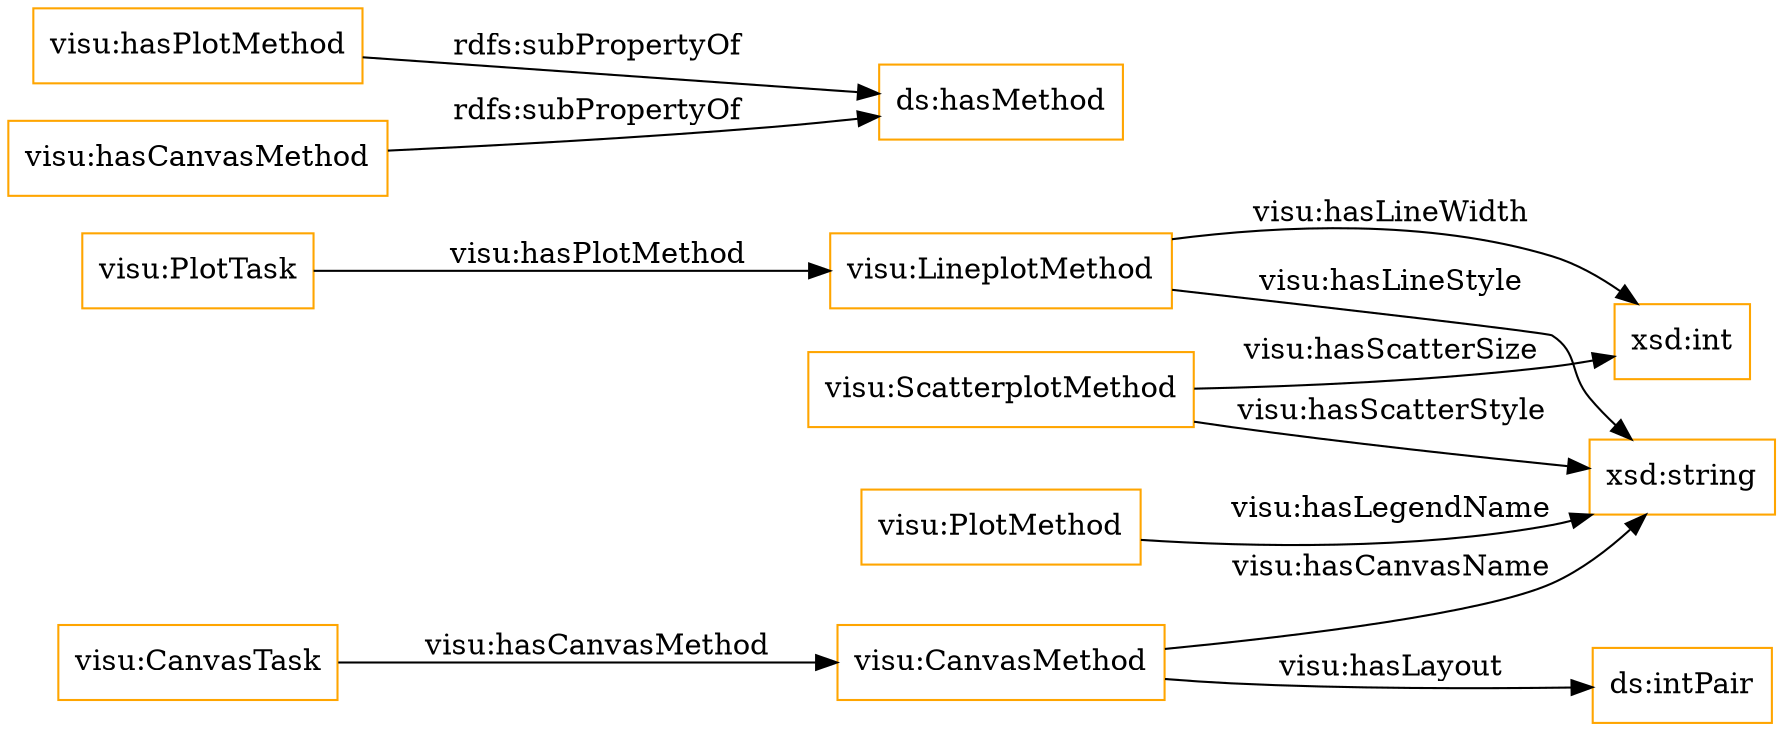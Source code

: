 digraph ar2dtool_diagram { 
rankdir=LR;
size="1501"
node [shape = rectangle, color="orange"]; "visu:ScatterplotMethod" "visu:LineplotMethod" "visu:PlotTask" "visu:PlotMethod" "visu:CanvasTask" "visu:CanvasMethod" ; /*classes style*/
	"visu:hasPlotMethod" -> "ds:hasMethod" [ label = "rdfs:subPropertyOf" ];
	"visu:hasCanvasMethod" -> "ds:hasMethod" [ label = "rdfs:subPropertyOf" ];
	"visu:LineplotMethod" -> "xsd:string" [ label = "visu:hasLineStyle" ];
	"visu:ScatterplotMethod" -> "xsd:string" [ label = "visu:hasScatterStyle" ];
	"visu:PlotTask" -> "visu:LineplotMethod" [ label = "visu:hasPlotMethod" ];
	"visu:ScatterplotMethod" -> "xsd:int" [ label = "visu:hasScatterSize" ];
	"visu:CanvasMethod" -> "ds:intPair" [ label = "visu:hasLayout" ];
	"visu:CanvasTask" -> "visu:CanvasMethod" [ label = "visu:hasCanvasMethod" ];
	"visu:CanvasMethod" -> "xsd:string" [ label = "visu:hasCanvasName" ];
	"visu:LineplotMethod" -> "xsd:int" [ label = "visu:hasLineWidth" ];
	"visu:PlotMethod" -> "xsd:string" [ label = "visu:hasLegendName" ];

}

